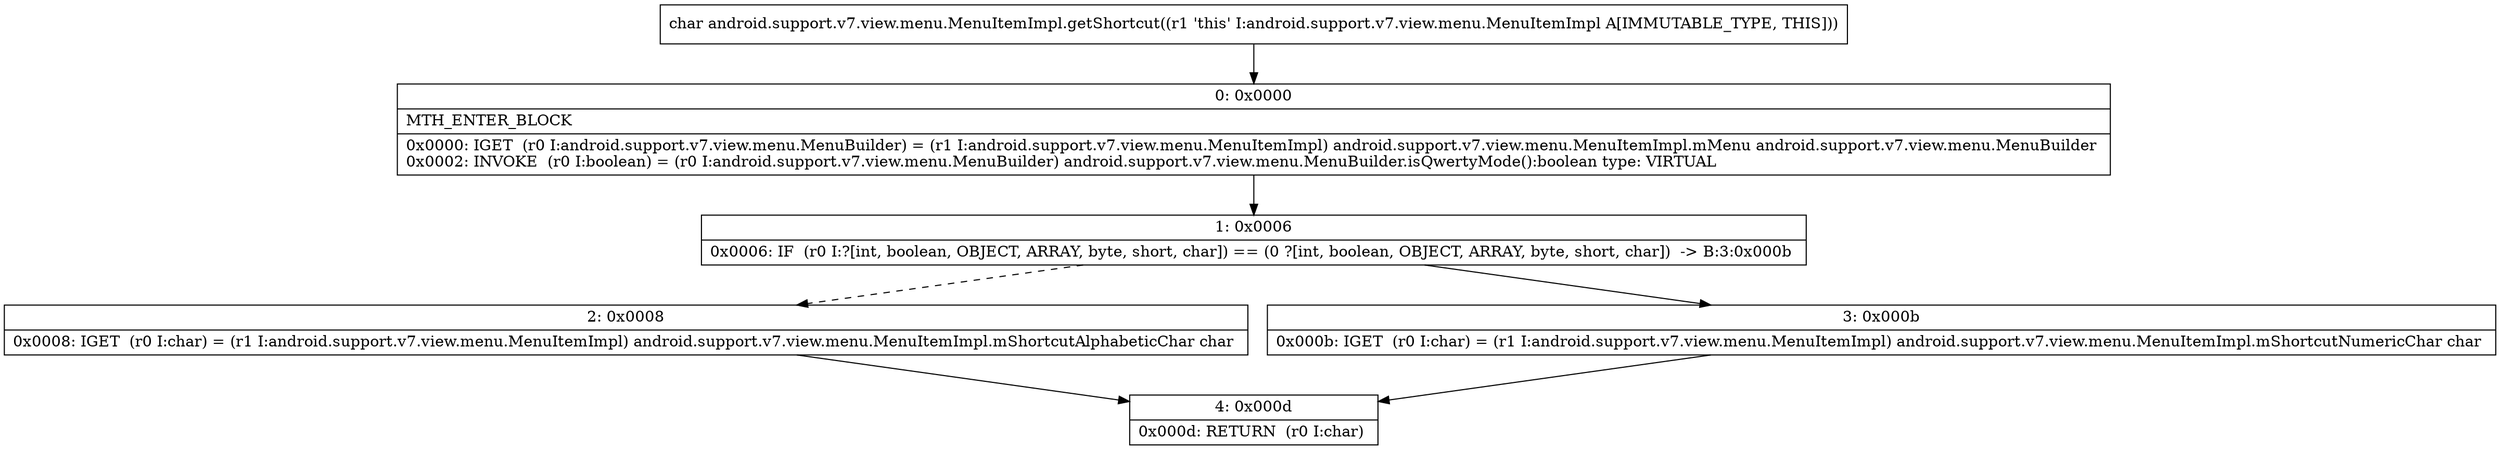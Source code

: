 digraph "CFG forandroid.support.v7.view.menu.MenuItemImpl.getShortcut()C" {
Node_0 [shape=record,label="{0\:\ 0x0000|MTH_ENTER_BLOCK\l|0x0000: IGET  (r0 I:android.support.v7.view.menu.MenuBuilder) = (r1 I:android.support.v7.view.menu.MenuItemImpl) android.support.v7.view.menu.MenuItemImpl.mMenu android.support.v7.view.menu.MenuBuilder \l0x0002: INVOKE  (r0 I:boolean) = (r0 I:android.support.v7.view.menu.MenuBuilder) android.support.v7.view.menu.MenuBuilder.isQwertyMode():boolean type: VIRTUAL \l}"];
Node_1 [shape=record,label="{1\:\ 0x0006|0x0006: IF  (r0 I:?[int, boolean, OBJECT, ARRAY, byte, short, char]) == (0 ?[int, boolean, OBJECT, ARRAY, byte, short, char])  \-\> B:3:0x000b \l}"];
Node_2 [shape=record,label="{2\:\ 0x0008|0x0008: IGET  (r0 I:char) = (r1 I:android.support.v7.view.menu.MenuItemImpl) android.support.v7.view.menu.MenuItemImpl.mShortcutAlphabeticChar char \l}"];
Node_3 [shape=record,label="{3\:\ 0x000b|0x000b: IGET  (r0 I:char) = (r1 I:android.support.v7.view.menu.MenuItemImpl) android.support.v7.view.menu.MenuItemImpl.mShortcutNumericChar char \l}"];
Node_4 [shape=record,label="{4\:\ 0x000d|0x000d: RETURN  (r0 I:char) \l}"];
MethodNode[shape=record,label="{char android.support.v7.view.menu.MenuItemImpl.getShortcut((r1 'this' I:android.support.v7.view.menu.MenuItemImpl A[IMMUTABLE_TYPE, THIS])) }"];
MethodNode -> Node_0;
Node_0 -> Node_1;
Node_1 -> Node_2[style=dashed];
Node_1 -> Node_3;
Node_2 -> Node_4;
Node_3 -> Node_4;
}

